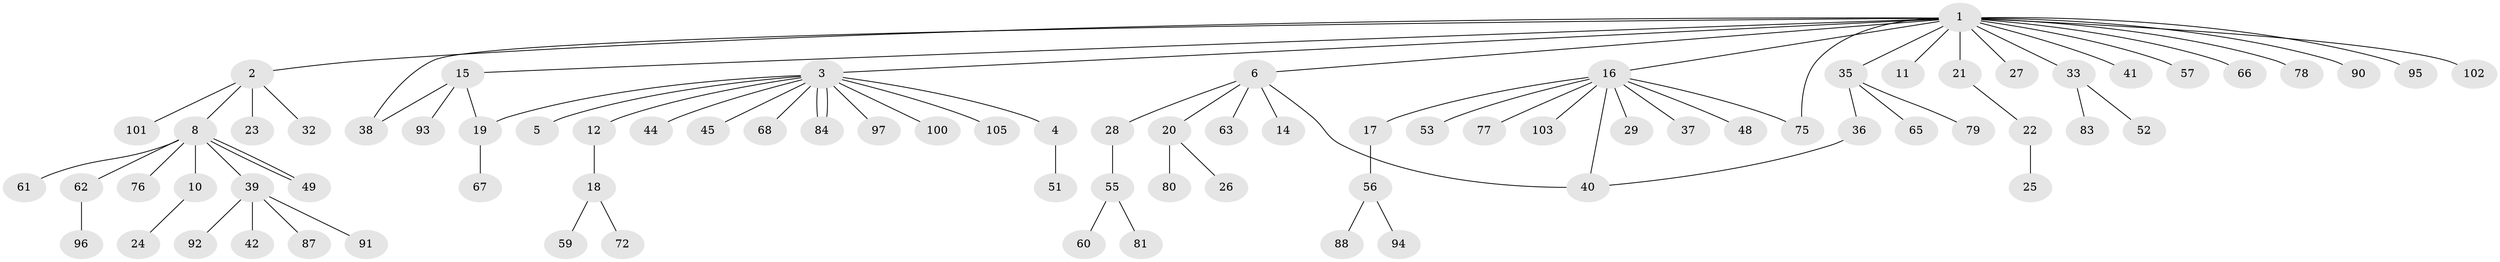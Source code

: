// Generated by graph-tools (version 1.1) at 2025/51/02/27/25 19:51:59]
// undirected, 80 vertices, 86 edges
graph export_dot {
graph [start="1"]
  node [color=gray90,style=filled];
  1 [super="+9"];
  2;
  3 [super="+73"];
  4 [super="+13"];
  5;
  6 [super="+7"];
  8 [super="+34"];
  10;
  11;
  12 [super="+54"];
  14;
  15;
  16 [super="+31"];
  17;
  18;
  19 [super="+47"];
  20 [super="+30"];
  21;
  22 [super="+70"];
  23 [super="+74"];
  24;
  25 [super="+71"];
  26;
  27 [super="+46"];
  28;
  29;
  32 [super="+82"];
  33 [super="+58"];
  35 [super="+106"];
  36;
  37;
  38;
  39 [super="+69"];
  40 [super="+43"];
  41;
  42;
  44 [super="+50"];
  45;
  48;
  49 [super="+85"];
  51 [super="+86"];
  52;
  53;
  55 [super="+104"];
  56 [super="+64"];
  57;
  59 [super="+98"];
  60;
  61;
  62;
  63;
  65;
  66;
  67;
  68;
  72;
  75;
  76 [super="+89"];
  77;
  78;
  79 [super="+99"];
  80;
  81;
  83;
  84;
  87;
  88;
  90;
  91;
  92;
  93;
  94;
  95;
  96;
  97;
  100;
  101;
  102;
  103;
  105;
  1 -- 2;
  1 -- 3;
  1 -- 6;
  1 -- 11;
  1 -- 15;
  1 -- 16;
  1 -- 27;
  1 -- 33;
  1 -- 35;
  1 -- 38;
  1 -- 41;
  1 -- 57;
  1 -- 66;
  1 -- 75;
  1 -- 90;
  1 -- 95;
  1 -- 102;
  1 -- 21;
  1 -- 78;
  2 -- 8;
  2 -- 23;
  2 -- 32;
  2 -- 101;
  3 -- 4;
  3 -- 5;
  3 -- 12;
  3 -- 44;
  3 -- 45;
  3 -- 68;
  3 -- 84;
  3 -- 84;
  3 -- 97;
  3 -- 100;
  3 -- 105;
  3 -- 19;
  4 -- 51;
  6 -- 14;
  6 -- 20;
  6 -- 28;
  6 -- 63;
  6 -- 40;
  8 -- 10;
  8 -- 39;
  8 -- 49;
  8 -- 49;
  8 -- 61;
  8 -- 62;
  8 -- 76;
  10 -- 24;
  12 -- 18;
  15 -- 19;
  15 -- 38;
  15 -- 93;
  16 -- 17;
  16 -- 29;
  16 -- 37;
  16 -- 48;
  16 -- 53;
  16 -- 77;
  16 -- 103;
  16 -- 75;
  16 -- 40;
  17 -- 56;
  18 -- 59;
  18 -- 72;
  19 -- 67;
  20 -- 26;
  20 -- 80;
  21 -- 22;
  22 -- 25;
  28 -- 55;
  33 -- 52;
  33 -- 83;
  35 -- 36;
  35 -- 65;
  35 -- 79;
  36 -- 40;
  39 -- 42;
  39 -- 87;
  39 -- 91;
  39 -- 92;
  55 -- 60;
  55 -- 81;
  56 -- 94;
  56 -- 88;
  62 -- 96;
}
